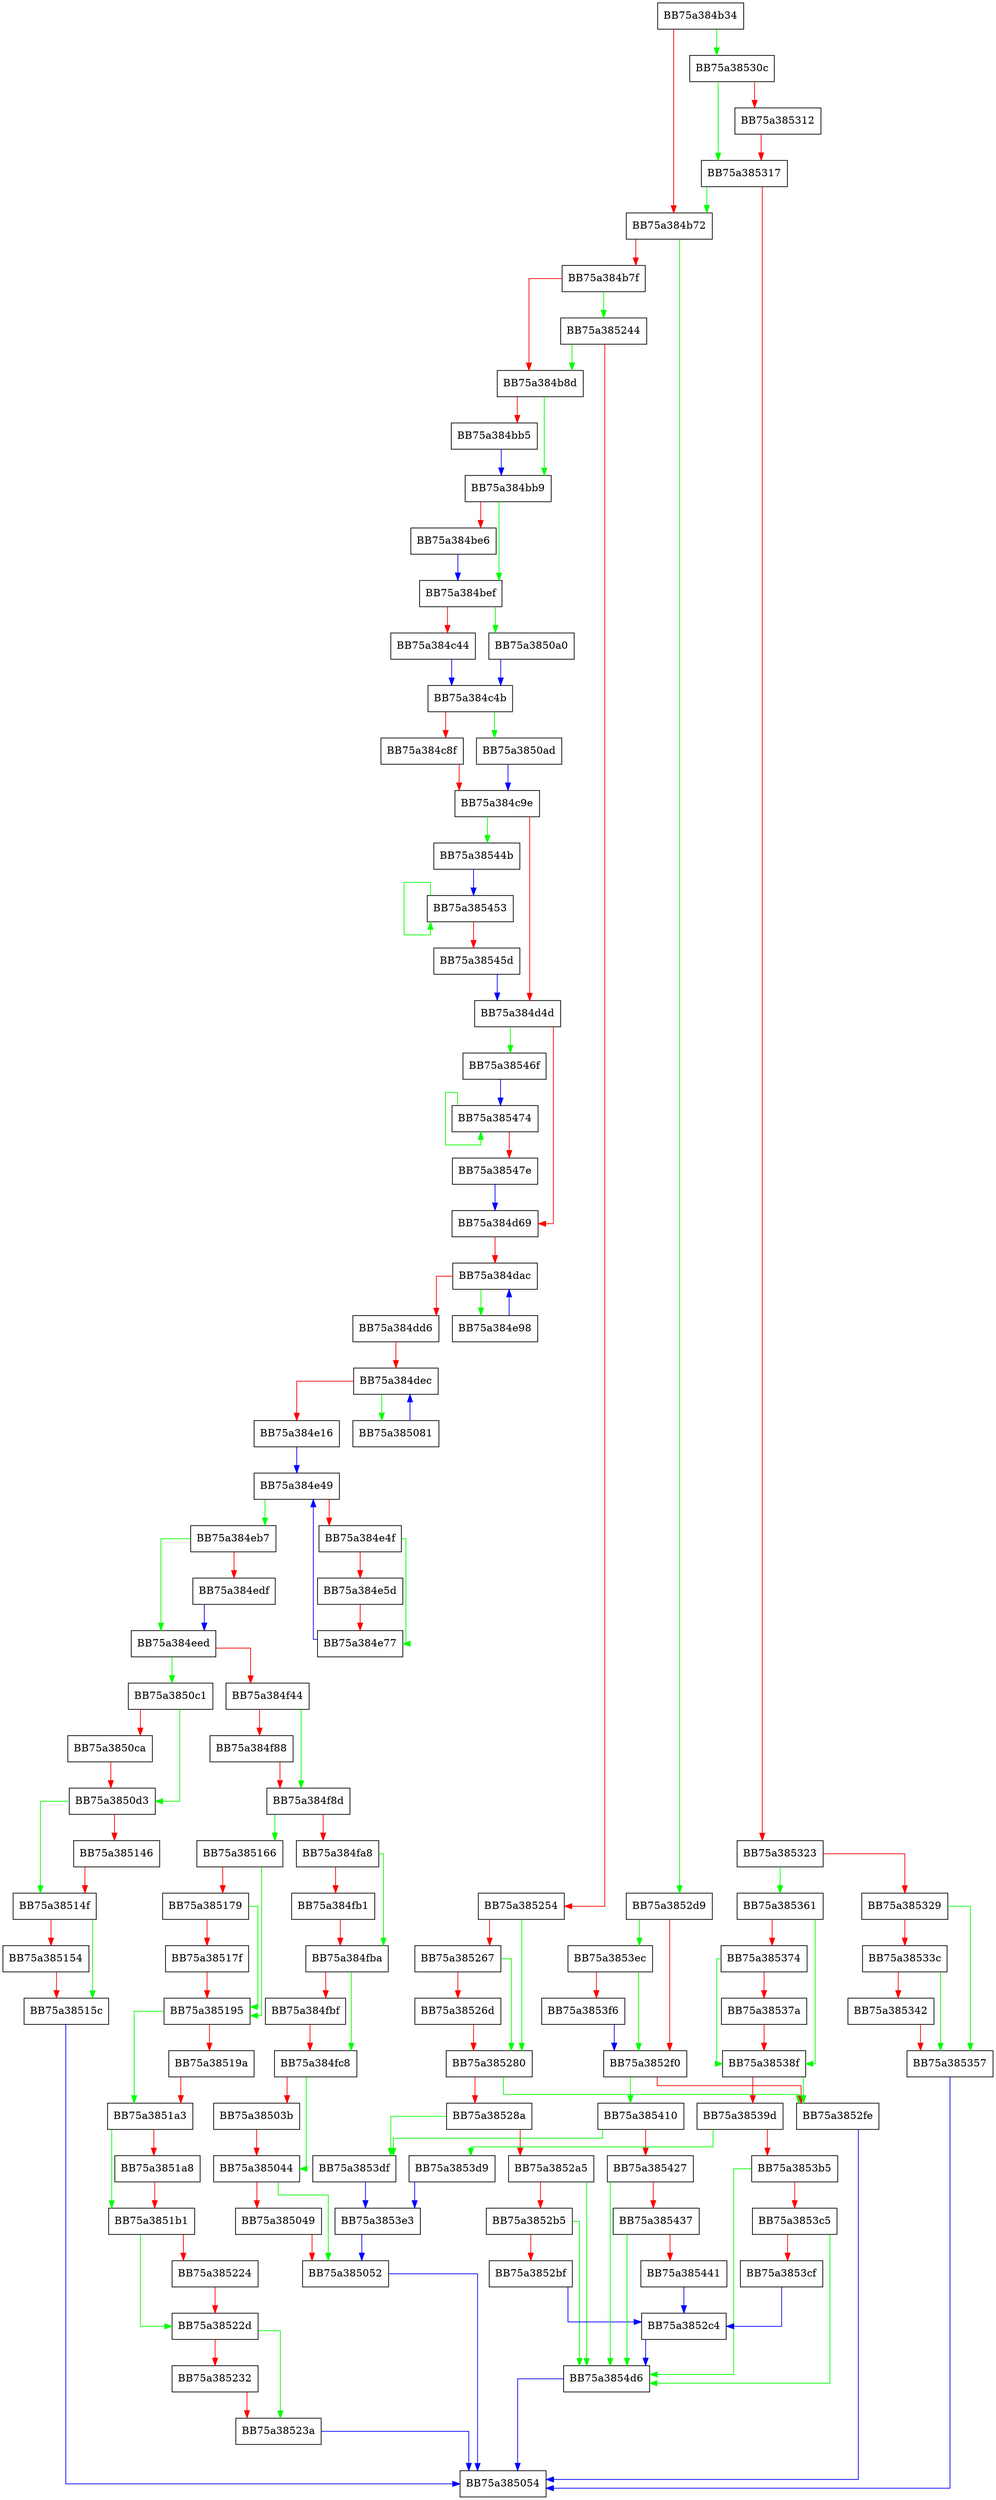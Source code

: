 digraph ConsolidateResources {
  node [shape="box"];
  graph [splines=ortho];
  BB75a384b34 -> BB75a38530c [color="green"];
  BB75a384b34 -> BB75a384b72 [color="red"];
  BB75a384b72 -> BB75a3852d9 [color="green"];
  BB75a384b72 -> BB75a384b7f [color="red"];
  BB75a384b7f -> BB75a385244 [color="green"];
  BB75a384b7f -> BB75a384b8d [color="red"];
  BB75a384b8d -> BB75a384bb9 [color="green"];
  BB75a384b8d -> BB75a384bb5 [color="red"];
  BB75a384bb5 -> BB75a384bb9 [color="blue"];
  BB75a384bb9 -> BB75a384bef [color="green"];
  BB75a384bb9 -> BB75a384be6 [color="red"];
  BB75a384be6 -> BB75a384bef [color="blue"];
  BB75a384bef -> BB75a3850a0 [color="green"];
  BB75a384bef -> BB75a384c44 [color="red"];
  BB75a384c44 -> BB75a384c4b [color="blue"];
  BB75a384c4b -> BB75a3850ad [color="green"];
  BB75a384c4b -> BB75a384c8f [color="red"];
  BB75a384c8f -> BB75a384c9e [color="red"];
  BB75a384c9e -> BB75a38544b [color="green"];
  BB75a384c9e -> BB75a384d4d [color="red"];
  BB75a384d4d -> BB75a38546f [color="green"];
  BB75a384d4d -> BB75a384d69 [color="red"];
  BB75a384d69 -> BB75a384dac [color="red"];
  BB75a384dac -> BB75a384e98 [color="green"];
  BB75a384dac -> BB75a384dd6 [color="red"];
  BB75a384dd6 -> BB75a384dec [color="red"];
  BB75a384dec -> BB75a385081 [color="green"];
  BB75a384dec -> BB75a384e16 [color="red"];
  BB75a384e16 -> BB75a384e49 [color="blue"];
  BB75a384e49 -> BB75a384eb7 [color="green"];
  BB75a384e49 -> BB75a384e4f [color="red"];
  BB75a384e4f -> BB75a384e77 [color="green"];
  BB75a384e4f -> BB75a384e5d [color="red"];
  BB75a384e5d -> BB75a384e77 [color="red"];
  BB75a384e77 -> BB75a384e49 [color="blue"];
  BB75a384e98 -> BB75a384dac [color="blue"];
  BB75a384eb7 -> BB75a384eed [color="green"];
  BB75a384eb7 -> BB75a384edf [color="red"];
  BB75a384edf -> BB75a384eed [color="blue"];
  BB75a384eed -> BB75a3850c1 [color="green"];
  BB75a384eed -> BB75a384f44 [color="red"];
  BB75a384f44 -> BB75a384f8d [color="green"];
  BB75a384f44 -> BB75a384f88 [color="red"];
  BB75a384f88 -> BB75a384f8d [color="red"];
  BB75a384f8d -> BB75a385166 [color="green"];
  BB75a384f8d -> BB75a384fa8 [color="red"];
  BB75a384fa8 -> BB75a384fba [color="green"];
  BB75a384fa8 -> BB75a384fb1 [color="red"];
  BB75a384fb1 -> BB75a384fba [color="red"];
  BB75a384fba -> BB75a384fc8 [color="green"];
  BB75a384fba -> BB75a384fbf [color="red"];
  BB75a384fbf -> BB75a384fc8 [color="red"];
  BB75a384fc8 -> BB75a385044 [color="green"];
  BB75a384fc8 -> BB75a38503b [color="red"];
  BB75a38503b -> BB75a385044 [color="red"];
  BB75a385044 -> BB75a385052 [color="green"];
  BB75a385044 -> BB75a385049 [color="red"];
  BB75a385049 -> BB75a385052 [color="red"];
  BB75a385052 -> BB75a385054 [color="blue"];
  BB75a385081 -> BB75a384dec [color="blue"];
  BB75a3850a0 -> BB75a384c4b [color="blue"];
  BB75a3850ad -> BB75a384c9e [color="blue"];
  BB75a3850c1 -> BB75a3850d3 [color="green"];
  BB75a3850c1 -> BB75a3850ca [color="red"];
  BB75a3850ca -> BB75a3850d3 [color="red"];
  BB75a3850d3 -> BB75a38514f [color="green"];
  BB75a3850d3 -> BB75a385146 [color="red"];
  BB75a385146 -> BB75a38514f [color="red"];
  BB75a38514f -> BB75a38515c [color="green"];
  BB75a38514f -> BB75a385154 [color="red"];
  BB75a385154 -> BB75a38515c [color="red"];
  BB75a38515c -> BB75a385054 [color="blue"];
  BB75a385166 -> BB75a385195 [color="green"];
  BB75a385166 -> BB75a385179 [color="red"];
  BB75a385179 -> BB75a385195 [color="green"];
  BB75a385179 -> BB75a38517f [color="red"];
  BB75a38517f -> BB75a385195 [color="red"];
  BB75a385195 -> BB75a3851a3 [color="green"];
  BB75a385195 -> BB75a38519a [color="red"];
  BB75a38519a -> BB75a3851a3 [color="red"];
  BB75a3851a3 -> BB75a3851b1 [color="green"];
  BB75a3851a3 -> BB75a3851a8 [color="red"];
  BB75a3851a8 -> BB75a3851b1 [color="red"];
  BB75a3851b1 -> BB75a38522d [color="green"];
  BB75a3851b1 -> BB75a385224 [color="red"];
  BB75a385224 -> BB75a38522d [color="red"];
  BB75a38522d -> BB75a38523a [color="green"];
  BB75a38522d -> BB75a385232 [color="red"];
  BB75a385232 -> BB75a38523a [color="red"];
  BB75a38523a -> BB75a385054 [color="blue"];
  BB75a385244 -> BB75a384b8d [color="green"];
  BB75a385244 -> BB75a385254 [color="red"];
  BB75a385254 -> BB75a385280 [color="green"];
  BB75a385254 -> BB75a385267 [color="red"];
  BB75a385267 -> BB75a385280 [color="green"];
  BB75a385267 -> BB75a38526d [color="red"];
  BB75a38526d -> BB75a385280 [color="red"];
  BB75a385280 -> BB75a3852fe [color="green"];
  BB75a385280 -> BB75a38528a [color="red"];
  BB75a38528a -> BB75a3853df [color="green"];
  BB75a38528a -> BB75a3852a5 [color="red"];
  BB75a3852a5 -> BB75a3854d6 [color="green"];
  BB75a3852a5 -> BB75a3852b5 [color="red"];
  BB75a3852b5 -> BB75a3854d6 [color="green"];
  BB75a3852b5 -> BB75a3852bf [color="red"];
  BB75a3852bf -> BB75a3852c4 [color="blue"];
  BB75a3852c4 -> BB75a3854d6 [color="blue"];
  BB75a3852d9 -> BB75a3853ec [color="green"];
  BB75a3852d9 -> BB75a3852f0 [color="red"];
  BB75a3852f0 -> BB75a385410 [color="green"];
  BB75a3852f0 -> BB75a3852fe [color="red"];
  BB75a3852fe -> BB75a385054 [color="blue"];
  BB75a38530c -> BB75a385317 [color="green"];
  BB75a38530c -> BB75a385312 [color="red"];
  BB75a385312 -> BB75a385317 [color="red"];
  BB75a385317 -> BB75a384b72 [color="green"];
  BB75a385317 -> BB75a385323 [color="red"];
  BB75a385323 -> BB75a385361 [color="green"];
  BB75a385323 -> BB75a385329 [color="red"];
  BB75a385329 -> BB75a385357 [color="green"];
  BB75a385329 -> BB75a38533c [color="red"];
  BB75a38533c -> BB75a385357 [color="green"];
  BB75a38533c -> BB75a385342 [color="red"];
  BB75a385342 -> BB75a385357 [color="red"];
  BB75a385357 -> BB75a385054 [color="blue"];
  BB75a385361 -> BB75a38538f [color="green"];
  BB75a385361 -> BB75a385374 [color="red"];
  BB75a385374 -> BB75a38538f [color="green"];
  BB75a385374 -> BB75a38537a [color="red"];
  BB75a38537a -> BB75a38538f [color="red"];
  BB75a38538f -> BB75a3852fe [color="green"];
  BB75a38538f -> BB75a38539d [color="red"];
  BB75a38539d -> BB75a3853d9 [color="green"];
  BB75a38539d -> BB75a3853b5 [color="red"];
  BB75a3853b5 -> BB75a3854d6 [color="green"];
  BB75a3853b5 -> BB75a3853c5 [color="red"];
  BB75a3853c5 -> BB75a3854d6 [color="green"];
  BB75a3853c5 -> BB75a3853cf [color="red"];
  BB75a3853cf -> BB75a3852c4 [color="blue"];
  BB75a3853d9 -> BB75a3853e3 [color="blue"];
  BB75a3853df -> BB75a3853e3 [color="blue"];
  BB75a3853e3 -> BB75a385052 [color="blue"];
  BB75a3853ec -> BB75a3852f0 [color="green"];
  BB75a3853ec -> BB75a3853f6 [color="red"];
  BB75a3853f6 -> BB75a3852f0 [color="blue"];
  BB75a385410 -> BB75a3853df [color="green"];
  BB75a385410 -> BB75a385427 [color="red"];
  BB75a385427 -> BB75a3854d6 [color="green"];
  BB75a385427 -> BB75a385437 [color="red"];
  BB75a385437 -> BB75a3854d6 [color="green"];
  BB75a385437 -> BB75a385441 [color="red"];
  BB75a385441 -> BB75a3852c4 [color="blue"];
  BB75a38544b -> BB75a385453 [color="blue"];
  BB75a385453 -> BB75a385453 [color="green"];
  BB75a385453 -> BB75a38545d [color="red"];
  BB75a38545d -> BB75a384d4d [color="blue"];
  BB75a38546f -> BB75a385474 [color="blue"];
  BB75a385474 -> BB75a385474 [color="green"];
  BB75a385474 -> BB75a38547e [color="red"];
  BB75a38547e -> BB75a384d69 [color="blue"];
  BB75a3854d6 -> BB75a385054 [color="blue"];
}